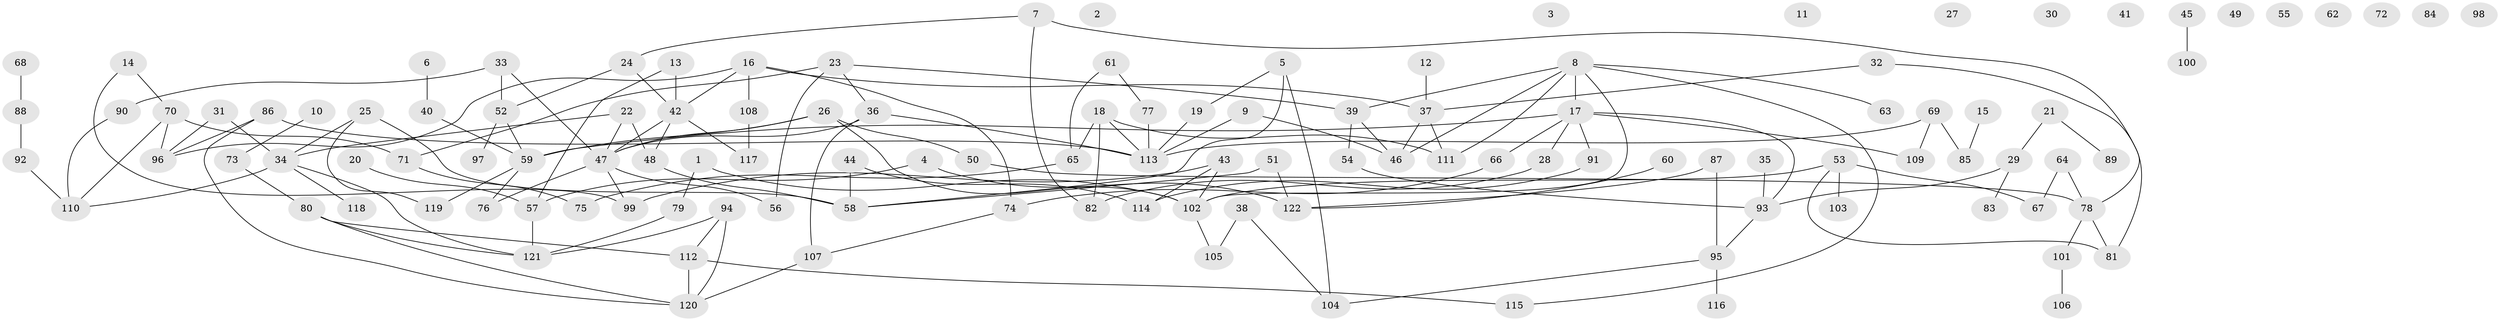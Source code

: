 // coarse degree distribution, {0: 0.1643835616438356, 2: 0.3287671232876712, 1: 0.2054794520547945, 6: 0.0136986301369863, 4: 0.0821917808219178, 8: 0.0273972602739726, 7: 0.0273972602739726, 3: 0.0684931506849315, 5: 0.0410958904109589, 12: 0.0136986301369863, 9: 0.0136986301369863, 10: 0.0136986301369863}
// Generated by graph-tools (version 1.1) at 2025/43/03/04/25 21:43:18]
// undirected, 122 vertices, 157 edges
graph export_dot {
graph [start="1"]
  node [color=gray90,style=filled];
  1;
  2;
  3;
  4;
  5;
  6;
  7;
  8;
  9;
  10;
  11;
  12;
  13;
  14;
  15;
  16;
  17;
  18;
  19;
  20;
  21;
  22;
  23;
  24;
  25;
  26;
  27;
  28;
  29;
  30;
  31;
  32;
  33;
  34;
  35;
  36;
  37;
  38;
  39;
  40;
  41;
  42;
  43;
  44;
  45;
  46;
  47;
  48;
  49;
  50;
  51;
  52;
  53;
  54;
  55;
  56;
  57;
  58;
  59;
  60;
  61;
  62;
  63;
  64;
  65;
  66;
  67;
  68;
  69;
  70;
  71;
  72;
  73;
  74;
  75;
  76;
  77;
  78;
  79;
  80;
  81;
  82;
  83;
  84;
  85;
  86;
  87;
  88;
  89;
  90;
  91;
  92;
  93;
  94;
  95;
  96;
  97;
  98;
  99;
  100;
  101;
  102;
  103;
  104;
  105;
  106;
  107;
  108;
  109;
  110;
  111;
  112;
  113;
  114;
  115;
  116;
  117;
  118;
  119;
  120;
  121;
  122;
  1 -- 79;
  1 -- 102;
  4 -- 57;
  4 -- 122;
  5 -- 19;
  5 -- 58;
  5 -- 104;
  6 -- 40;
  7 -- 24;
  7 -- 78;
  7 -- 82;
  8 -- 17;
  8 -- 39;
  8 -- 46;
  8 -- 63;
  8 -- 102;
  8 -- 111;
  8 -- 115;
  9 -- 46;
  9 -- 113;
  10 -- 73;
  12 -- 37;
  13 -- 42;
  13 -- 57;
  14 -- 70;
  14 -- 99;
  15 -- 85;
  16 -- 37;
  16 -- 42;
  16 -- 74;
  16 -- 96;
  16 -- 108;
  17 -- 28;
  17 -- 59;
  17 -- 66;
  17 -- 91;
  17 -- 93;
  17 -- 109;
  18 -- 65;
  18 -- 82;
  18 -- 111;
  18 -- 113;
  19 -- 113;
  20 -- 57;
  21 -- 29;
  21 -- 89;
  22 -- 34;
  22 -- 47;
  22 -- 48;
  23 -- 36;
  23 -- 39;
  23 -- 56;
  23 -- 71;
  24 -- 42;
  24 -- 52;
  25 -- 34;
  25 -- 58;
  25 -- 119;
  26 -- 47;
  26 -- 50;
  26 -- 59;
  26 -- 102;
  28 -- 82;
  29 -- 83;
  29 -- 93;
  31 -- 34;
  31 -- 96;
  32 -- 37;
  32 -- 81;
  33 -- 47;
  33 -- 52;
  33 -- 90;
  34 -- 110;
  34 -- 118;
  34 -- 121;
  35 -- 93;
  36 -- 47;
  36 -- 107;
  36 -- 113;
  37 -- 46;
  37 -- 111;
  38 -- 104;
  38 -- 105;
  39 -- 46;
  39 -- 54;
  40 -- 59;
  42 -- 47;
  42 -- 48;
  42 -- 117;
  43 -- 99;
  43 -- 102;
  43 -- 114;
  44 -- 58;
  44 -- 114;
  45 -- 100;
  47 -- 56;
  47 -- 76;
  47 -- 99;
  48 -- 58;
  50 -- 78;
  51 -- 58;
  51 -- 122;
  52 -- 59;
  52 -- 97;
  53 -- 67;
  53 -- 81;
  53 -- 102;
  53 -- 103;
  54 -- 93;
  57 -- 121;
  59 -- 76;
  59 -- 119;
  60 -- 122;
  61 -- 65;
  61 -- 77;
  64 -- 67;
  64 -- 78;
  65 -- 75;
  66 -- 74;
  68 -- 88;
  69 -- 85;
  69 -- 109;
  69 -- 113;
  70 -- 71;
  70 -- 96;
  70 -- 110;
  71 -- 75;
  73 -- 80;
  74 -- 107;
  77 -- 113;
  78 -- 81;
  78 -- 101;
  79 -- 121;
  80 -- 112;
  80 -- 120;
  80 -- 121;
  86 -- 96;
  86 -- 113;
  86 -- 120;
  87 -- 95;
  87 -- 122;
  88 -- 92;
  90 -- 110;
  91 -- 114;
  92 -- 110;
  93 -- 95;
  94 -- 112;
  94 -- 120;
  94 -- 121;
  95 -- 104;
  95 -- 116;
  101 -- 106;
  102 -- 105;
  107 -- 120;
  108 -- 117;
  112 -- 115;
  112 -- 120;
}

